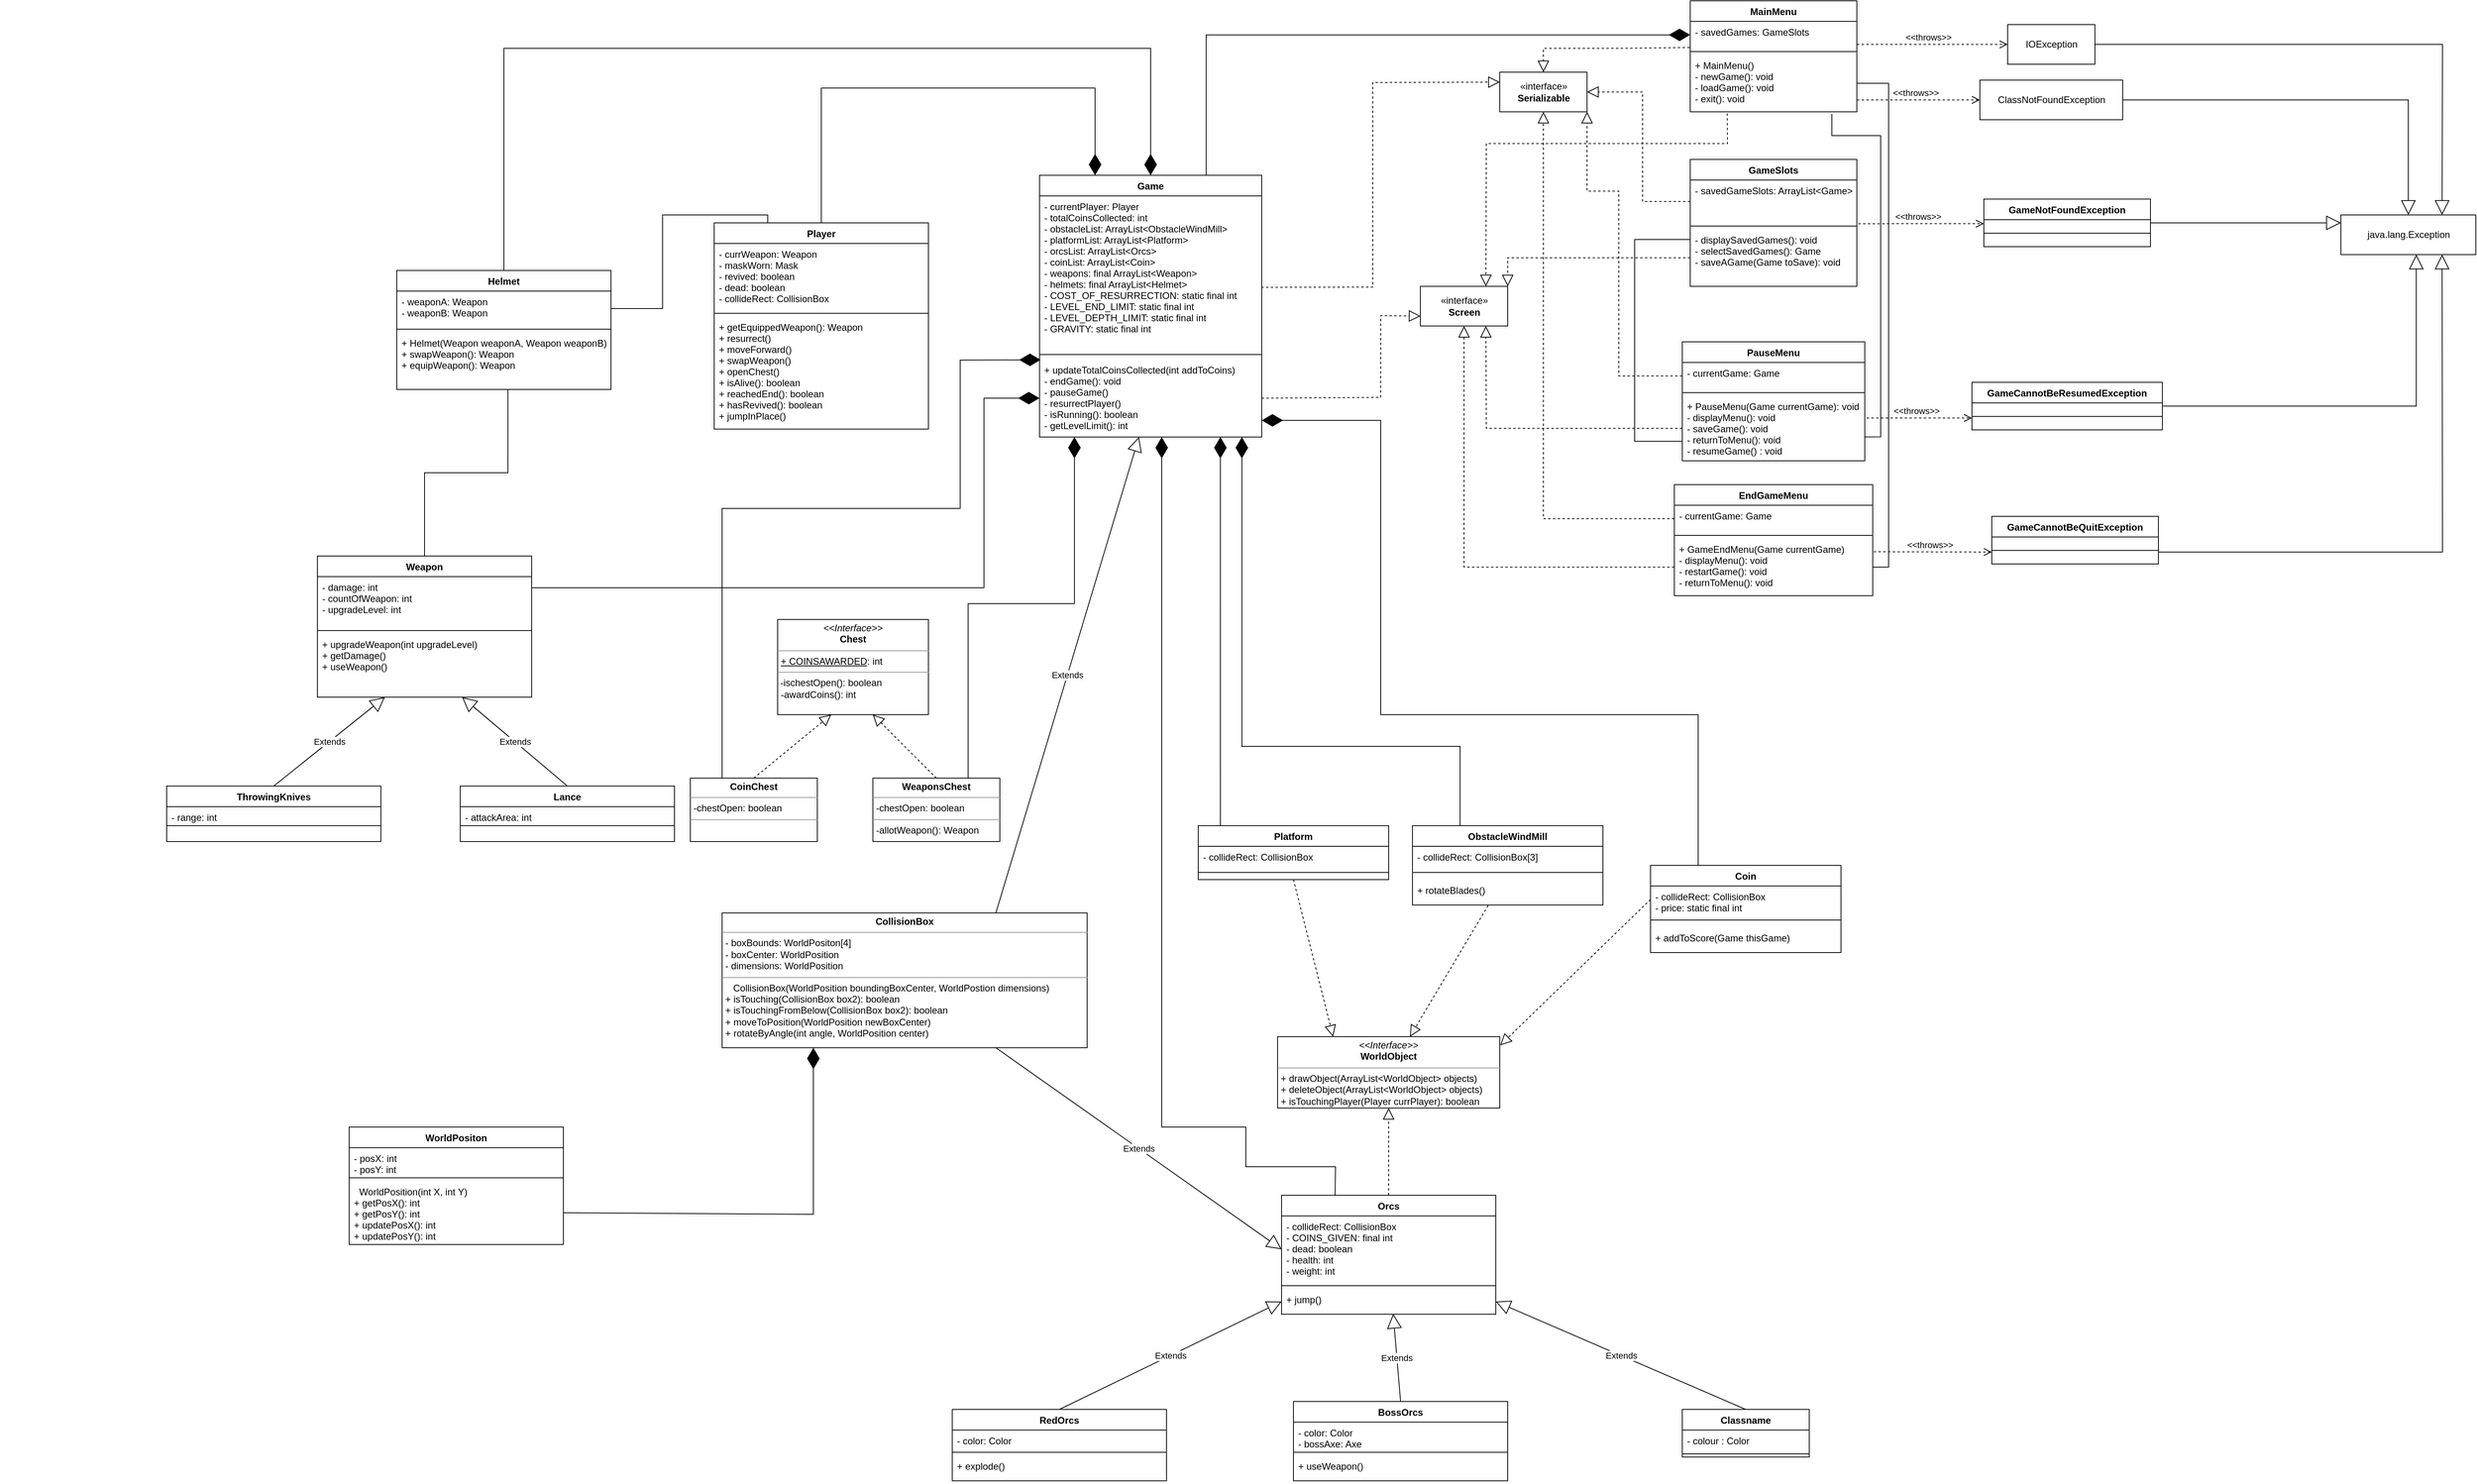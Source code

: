 <mxfile version="15.8.3" type="github">
  <diagram id="gX0NP72L9NF0O32XfgGe" name="Page-1">
    <mxGraphModel dx="8412" dy="2468" grid="1" gridSize="10" guides="1" tooltips="1" connect="1" arrows="1" fold="1" page="1" pageScale="1" pageWidth="3300" pageHeight="4681" math="0" shadow="0">
      <root>
        <mxCell id="0" />
        <mxCell id="1" parent="0" />
        <mxCell id="hK0s2O0z6G4P-B0Uy8Qg-1" value="«interface»&lt;br&gt;&lt;b&gt;Serializable&lt;/b&gt;" style="html=1;" parent="1" vertex="1">
          <mxGeometry x="1850" y="310" width="110" height="50" as="geometry" />
        </mxCell>
        <mxCell id="hK0s2O0z6G4P-B0Uy8Qg-2" value="MainMenu" style="swimlane;fontStyle=1;align=center;verticalAlign=top;childLayout=stackLayout;horizontal=1;startSize=26;horizontalStack=0;resizeParent=1;resizeParentMax=0;resizeLast=0;collapsible=1;marginBottom=0;" parent="1" vertex="1">
          <mxGeometry x="2090" y="220" width="210" height="140" as="geometry" />
        </mxCell>
        <mxCell id="hK0s2O0z6G4P-B0Uy8Qg-3" value="- savedGames: GameSlots" style="text;strokeColor=none;fillColor=none;align=left;verticalAlign=top;spacingLeft=4;spacingRight=4;overflow=hidden;rotatable=0;points=[[0,0.5],[1,0.5]];portConstraint=eastwest;" parent="hK0s2O0z6G4P-B0Uy8Qg-2" vertex="1">
          <mxGeometry y="26" width="210" height="34" as="geometry" />
        </mxCell>
        <mxCell id="hK0s2O0z6G4P-B0Uy8Qg-4" value="" style="line;strokeWidth=1;fillColor=none;align=left;verticalAlign=middle;spacingTop=-1;spacingLeft=3;spacingRight=3;rotatable=0;labelPosition=right;points=[];portConstraint=eastwest;" parent="hK0s2O0z6G4P-B0Uy8Qg-2" vertex="1">
          <mxGeometry y="60" width="210" height="8" as="geometry" />
        </mxCell>
        <mxCell id="hK0s2O0z6G4P-B0Uy8Qg-5" value="+ MainMenu()&#xa;- newGame(): void&#xa;- loadGame(): void&#xa;- exit(): void" style="text;strokeColor=none;fillColor=none;align=left;verticalAlign=top;spacingLeft=4;spacingRight=4;overflow=hidden;rotatable=0;points=[[0,0.5],[1,0.5]];portConstraint=eastwest;" parent="hK0s2O0z6G4P-B0Uy8Qg-2" vertex="1">
          <mxGeometry y="68" width="210" height="72" as="geometry" />
        </mxCell>
        <mxCell id="vOEEPBtdWCrj8-D4H_Gn-2" value="Game" style="swimlane;fontStyle=1;align=center;verticalAlign=top;childLayout=stackLayout;horizontal=1;startSize=26;horizontalStack=0;resizeParent=1;resizeParentMax=0;resizeLast=0;collapsible=1;marginBottom=0;" parent="1" vertex="1">
          <mxGeometry x="1270" y="440" width="280" height="330" as="geometry" />
        </mxCell>
        <mxCell id="vOEEPBtdWCrj8-D4H_Gn-3" value="- currentPlayer: Player&#xa;- totalCoinsCollected: int&#xa;- obstacleList: ArrayList&lt;ObstacleWindMill&gt;&#xa;- platformList: ArrayList&lt;Platform&gt;&#xa;- orcsList: ArrayList&lt;Orcs&gt;&#xa;- coinList: ArrayList&lt;Coin&gt;&#xa;- weapons: final ArrayList&lt;Weapon&gt;&#xa;- helmets: final ArrayList&lt;Helmet&gt;&#xa;- COST_OF_RESURRECTION: static final int&#xa;- LEVEL_END_LIMIT: static final int&#xa;- LEVEL_DEPTH_LIMIT: static final int&#xa;- GRAVITY: static final int&#xa;" style="text;strokeColor=none;fillColor=none;align=left;verticalAlign=top;spacingLeft=4;spacingRight=4;overflow=hidden;rotatable=0;points=[[0,0.5],[1,0.5]];portConstraint=eastwest;" parent="vOEEPBtdWCrj8-D4H_Gn-2" vertex="1">
          <mxGeometry y="26" width="280" height="194" as="geometry" />
        </mxCell>
        <mxCell id="vOEEPBtdWCrj8-D4H_Gn-4" value="" style="line;strokeWidth=1;fillColor=none;align=left;verticalAlign=middle;spacingTop=-1;spacingLeft=3;spacingRight=3;rotatable=0;labelPosition=right;points=[];portConstraint=eastwest;" parent="vOEEPBtdWCrj8-D4H_Gn-2" vertex="1">
          <mxGeometry y="220" width="280" height="12" as="geometry" />
        </mxCell>
        <mxCell id="vOEEPBtdWCrj8-D4H_Gn-5" value="+ updateTotalCoinsCollected(int addToCoins)&#xa;- endGame(): void&#xa;- pauseGame()&#xa;- resurrectPlayer()&#xa;- isRunning(): boolean&#xa;- getLevelLimit(): int" style="text;strokeColor=none;fillColor=none;align=left;verticalAlign=top;spacingLeft=4;spacingRight=4;overflow=hidden;rotatable=0;points=[[0,0.5],[1,0.5]];portConstraint=eastwest;" parent="vOEEPBtdWCrj8-D4H_Gn-2" vertex="1">
          <mxGeometry y="232" width="280" height="98" as="geometry" />
        </mxCell>
        <mxCell id="vOEEPBtdWCrj8-D4H_Gn-6" value="Player" style="swimlane;fontStyle=1;align=center;verticalAlign=top;childLayout=stackLayout;horizontal=1;startSize=26;horizontalStack=0;resizeParent=1;resizeParentMax=0;resizeLast=0;collapsible=1;marginBottom=0;" parent="1" vertex="1">
          <mxGeometry x="860" y="500" width="270" height="260" as="geometry" />
        </mxCell>
        <mxCell id="vOEEPBtdWCrj8-D4H_Gn-7" value="- currWeapon: Weapon&#xa;- maskWorn: Mask&#xa;- revived: boolean&#xa;- dead: boolean&#xa;- collideRect: CollisionBox" style="text;strokeColor=none;fillColor=none;align=left;verticalAlign=top;spacingLeft=4;spacingRight=4;overflow=hidden;rotatable=0;points=[[0,0.5],[1,0.5]];portConstraint=eastwest;" parent="vOEEPBtdWCrj8-D4H_Gn-6" vertex="1">
          <mxGeometry y="26" width="270" height="84" as="geometry" />
        </mxCell>
        <mxCell id="vOEEPBtdWCrj8-D4H_Gn-8" value="" style="line;strokeWidth=1;fillColor=none;align=left;verticalAlign=middle;spacingTop=-1;spacingLeft=3;spacingRight=3;rotatable=0;labelPosition=right;points=[];portConstraint=eastwest;" parent="vOEEPBtdWCrj8-D4H_Gn-6" vertex="1">
          <mxGeometry y="110" width="270" height="8" as="geometry" />
        </mxCell>
        <mxCell id="vOEEPBtdWCrj8-D4H_Gn-9" value="+ getEquippedWeapon(): Weapon&#xa;+ resurrect()&#xa;+ moveForward()&#xa;+ swapWeapon()&#xa;+ openChest()&#xa;+ isAlive(): boolean&#xa;+ reachedEnd(): boolean&#xa;+ hasRevived(): boolean&#xa;+ jumpInPlace()" style="text;strokeColor=none;fillColor=none;align=left;verticalAlign=top;spacingLeft=4;spacingRight=4;overflow=hidden;rotatable=0;points=[[0,0.5],[1,0.5]];portConstraint=eastwest;" parent="vOEEPBtdWCrj8-D4H_Gn-6" vertex="1">
          <mxGeometry y="118" width="270" height="142" as="geometry" />
        </mxCell>
        <mxCell id="vOEEPBtdWCrj8-D4H_Gn-15" value="GameSlots" style="swimlane;fontStyle=1;align=center;verticalAlign=top;childLayout=stackLayout;horizontal=1;startSize=26;horizontalStack=0;resizeParent=1;resizeParentMax=0;resizeLast=0;collapsible=1;marginBottom=0;" parent="1" vertex="1">
          <mxGeometry x="2090" y="420" width="210" height="160" as="geometry" />
        </mxCell>
        <mxCell id="vOEEPBtdWCrj8-D4H_Gn-16" value="- savedGameSlots: ArrayList&lt;Game&gt;" style="text;strokeColor=none;fillColor=none;align=left;verticalAlign=top;spacingLeft=4;spacingRight=4;overflow=hidden;rotatable=0;points=[[0,0.5],[1,0.5]];portConstraint=eastwest;" parent="vOEEPBtdWCrj8-D4H_Gn-15" vertex="1">
          <mxGeometry y="26" width="210" height="54" as="geometry" />
        </mxCell>
        <mxCell id="vOEEPBtdWCrj8-D4H_Gn-17" value="" style="line;strokeWidth=1;fillColor=none;align=left;verticalAlign=middle;spacingTop=-1;spacingLeft=3;spacingRight=3;rotatable=0;labelPosition=right;points=[];portConstraint=eastwest;" parent="vOEEPBtdWCrj8-D4H_Gn-15" vertex="1">
          <mxGeometry y="80" width="210" height="8" as="geometry" />
        </mxCell>
        <mxCell id="vOEEPBtdWCrj8-D4H_Gn-18" value="- displaySavedGames(): void&#xa;- selectSavedGames(): Game&#xa;- saveAGame(Game toSave): void&#xa;" style="text;strokeColor=none;fillColor=none;align=left;verticalAlign=top;spacingLeft=4;spacingRight=4;overflow=hidden;rotatable=0;points=[[0,0.5],[1,0.5]];portConstraint=eastwest;" parent="vOEEPBtdWCrj8-D4H_Gn-15" vertex="1">
          <mxGeometry y="88" width="210" height="72" as="geometry" />
        </mxCell>
        <mxCell id="vOEEPBtdWCrj8-D4H_Gn-20" value="PauseMenu" style="swimlane;fontStyle=1;align=center;verticalAlign=top;childLayout=stackLayout;horizontal=1;startSize=26;horizontalStack=0;resizeParent=1;resizeParentMax=0;resizeLast=0;collapsible=1;marginBottom=0;" parent="1" vertex="1">
          <mxGeometry x="2080" y="650" width="230" height="150" as="geometry" />
        </mxCell>
        <mxCell id="vOEEPBtdWCrj8-D4H_Gn-21" value="- currentGame: Game" style="text;strokeColor=none;fillColor=none;align=left;verticalAlign=top;spacingLeft=4;spacingRight=4;overflow=hidden;rotatable=0;points=[[0,0.5],[1,0.5]];portConstraint=eastwest;" parent="vOEEPBtdWCrj8-D4H_Gn-20" vertex="1">
          <mxGeometry y="26" width="230" height="34" as="geometry" />
        </mxCell>
        <mxCell id="vOEEPBtdWCrj8-D4H_Gn-22" value="" style="line;strokeWidth=1;fillColor=none;align=left;verticalAlign=middle;spacingTop=-1;spacingLeft=3;spacingRight=3;rotatable=0;labelPosition=right;points=[];portConstraint=eastwest;" parent="vOEEPBtdWCrj8-D4H_Gn-20" vertex="1">
          <mxGeometry y="60" width="230" height="8" as="geometry" />
        </mxCell>
        <mxCell id="vOEEPBtdWCrj8-D4H_Gn-23" value="+ PauseMenu(Game currentGame): void&#xa;- displayMenu(): void&#xa;- saveGame(): void&#xa;- returnToMenu(): void&#xa;- resumeGame() : void" style="text;strokeColor=none;fillColor=none;align=left;verticalAlign=top;spacingLeft=4;spacingRight=4;overflow=hidden;rotatable=0;points=[[0,0.5],[1,0.5]];portConstraint=eastwest;" parent="vOEEPBtdWCrj8-D4H_Gn-20" vertex="1">
          <mxGeometry y="68" width="230" height="82" as="geometry" />
        </mxCell>
        <mxCell id="vOEEPBtdWCrj8-D4H_Gn-24" value="Helmet" style="swimlane;fontStyle=1;align=center;verticalAlign=top;childLayout=stackLayout;horizontal=1;startSize=26;horizontalStack=0;resizeParent=1;resizeParentMax=0;resizeLast=0;collapsible=1;marginBottom=0;" parent="1" vertex="1">
          <mxGeometry x="460" y="560" width="270" height="150" as="geometry" />
        </mxCell>
        <mxCell id="vOEEPBtdWCrj8-D4H_Gn-25" value="- weaponA: Weapon&#xa;- weaponB: Weapon" style="text;strokeColor=none;fillColor=none;align=left;verticalAlign=top;spacingLeft=4;spacingRight=4;overflow=hidden;rotatable=0;points=[[0,0.5],[1,0.5]];portConstraint=eastwest;" parent="vOEEPBtdWCrj8-D4H_Gn-24" vertex="1">
          <mxGeometry y="26" width="270" height="44" as="geometry" />
        </mxCell>
        <mxCell id="vOEEPBtdWCrj8-D4H_Gn-26" value="" style="line;strokeWidth=1;fillColor=none;align=left;verticalAlign=middle;spacingTop=-1;spacingLeft=3;spacingRight=3;rotatable=0;labelPosition=right;points=[];portConstraint=eastwest;" parent="vOEEPBtdWCrj8-D4H_Gn-24" vertex="1">
          <mxGeometry y="70" width="270" height="8" as="geometry" />
        </mxCell>
        <mxCell id="vOEEPBtdWCrj8-D4H_Gn-27" value="+ Helmet(Weapon weaponA, Weapon weaponB)&#xa;+ swapWeapon(): Weapon&#xa;+ equipWeapon(): Weapon" style="text;strokeColor=none;fillColor=none;align=left;verticalAlign=top;spacingLeft=4;spacingRight=4;overflow=hidden;rotatable=0;points=[[0,0.5],[1,0.5]];portConstraint=eastwest;" parent="vOEEPBtdWCrj8-D4H_Gn-24" vertex="1">
          <mxGeometry y="78" width="270" height="72" as="geometry" />
        </mxCell>
        <mxCell id="x3uX6tjqPAJb4ptlxCma-48" value="" style="group" parent="1" vertex="1" connectable="0">
          <mxGeometry x="1760" y="1050" width="1160" height="1036" as="geometry" />
        </mxCell>
        <mxCell id="x3uX6tjqPAJb4ptlxCma-54" value="EndGameMenu" style="swimlane;fontStyle=1;align=center;verticalAlign=top;childLayout=stackLayout;horizontal=1;startSize=26;horizontalStack=0;resizeParent=1;resizeParentMax=0;resizeLast=0;collapsible=1;marginBottom=0;" parent="x3uX6tjqPAJb4ptlxCma-48" vertex="1">
          <mxGeometry x="310" y="-220" width="250" height="140" as="geometry" />
        </mxCell>
        <mxCell id="x3uX6tjqPAJb4ptlxCma-55" value="- currentGame: Game" style="text;strokeColor=none;fillColor=none;align=left;verticalAlign=top;spacingLeft=4;spacingRight=4;overflow=hidden;rotatable=0;points=[[0,0.5],[1,0.5]];portConstraint=eastwest;" parent="x3uX6tjqPAJb4ptlxCma-54" vertex="1">
          <mxGeometry y="26" width="250" height="34" as="geometry" />
        </mxCell>
        <mxCell id="x3uX6tjqPAJb4ptlxCma-56" value="" style="line;strokeWidth=1;fillColor=none;align=left;verticalAlign=middle;spacingTop=-1;spacingLeft=3;spacingRight=3;rotatable=0;labelPosition=right;points=[];portConstraint=eastwest;" parent="x3uX6tjqPAJb4ptlxCma-54" vertex="1">
          <mxGeometry y="60" width="250" height="8" as="geometry" />
        </mxCell>
        <mxCell id="x3uX6tjqPAJb4ptlxCma-57" value="+ GameEndMenu(Game currentGame)&#xa;- displayMenu(): void&#xa;- restartGame(): void&#xa;- returnToMenu(): void" style="text;strokeColor=none;fillColor=none;align=left;verticalAlign=top;spacingLeft=4;spacingRight=4;overflow=hidden;rotatable=0;points=[[0,0.5],[1,0.5]];portConstraint=eastwest;" parent="x3uX6tjqPAJb4ptlxCma-54" vertex="1">
          <mxGeometry y="68" width="250" height="72" as="geometry" />
        </mxCell>
        <mxCell id="6ModIIwXUPOdRBtdrD3C-8" value="GameCannotBeQuitException" style="swimlane;fontStyle=1;align=center;verticalAlign=top;childLayout=stackLayout;horizontal=1;startSize=26;horizontalStack=0;resizeParent=1;resizeParentMax=0;resizeLast=0;collapsible=1;marginBottom=0;" parent="x3uX6tjqPAJb4ptlxCma-48" vertex="1">
          <mxGeometry x="710" y="-180" width="210" height="60" as="geometry" />
        </mxCell>
        <mxCell id="6ModIIwXUPOdRBtdrD3C-9" value="" style="line;strokeWidth=1;fillColor=none;align=left;verticalAlign=middle;spacingTop=-1;spacingLeft=3;spacingRight=3;rotatable=0;labelPosition=right;points=[];portConstraint=eastwest;" parent="6ModIIwXUPOdRBtdrD3C-8" vertex="1">
          <mxGeometry y="26" width="210" height="34" as="geometry" />
        </mxCell>
        <mxCell id="6ModIIwXUPOdRBtdrD3C-51" value="&amp;lt;&amp;lt;throws&amp;gt;&amp;gt;" style="html=1;verticalAlign=bottom;endArrow=open;dashed=1;endSize=8;rounded=0;exitX=1.005;exitY=0.231;exitDx=0;exitDy=0;exitPerimeter=0;entryX=0;entryY=0.75;entryDx=0;entryDy=0;" parent="x3uX6tjqPAJb4ptlxCma-48" source="x3uX6tjqPAJb4ptlxCma-57" target="6ModIIwXUPOdRBtdrD3C-8" edge="1">
          <mxGeometry x="-0.053" relative="1" as="geometry">
            <mxPoint x="562.3" y="-294.038" as="sourcePoint" />
            <mxPoint x="695" y="-294" as="targetPoint" />
            <Array as="points" />
            <mxPoint as="offset" />
          </mxGeometry>
        </mxCell>
        <mxCell id="6ModIIwXUPOdRBtdrD3C-42" value="" style="group" parent="x3uX6tjqPAJb4ptlxCma-48" vertex="1" connectable="0">
          <mxGeometry x="-620" y="216" width="1140" height="350" as="geometry" />
        </mxCell>
        <mxCell id="x3uX6tjqPAJb4ptlxCma-37" value="&lt;p style=&quot;margin: 0px ; margin-top: 4px ; text-align: center&quot;&gt;&lt;i&gt;&amp;lt;&amp;lt;Interface&amp;gt;&amp;gt;&lt;/i&gt;&lt;br&gt;&lt;b&gt;WorldObject&lt;/b&gt;&lt;/p&gt;&lt;hr size=&quot;1&quot;&gt;&lt;p style=&quot;margin: 0px ; margin-left: 4px&quot;&gt;&lt;span&gt;+ drawObject(ArrayList&amp;lt;WorldObject&amp;gt; objects)&lt;/span&gt;&lt;/p&gt;&lt;p style=&quot;margin: 0px ; margin-left: 4px&quot;&gt;&lt;span&gt;+ deleteObject(ArrayList&amp;lt;WorldObject&amp;gt; objects)&lt;/span&gt;&lt;/p&gt;&lt;p style=&quot;margin: 0px ; margin-left: 4px&quot;&gt;&lt;span&gt;+ isTouchingPlayer(Player currPlayer): boolean&lt;/span&gt;&lt;/p&gt;" style="verticalAlign=top;align=left;overflow=fill;fontSize=12;fontFamily=Helvetica;html=1;" parent="6ModIIwXUPOdRBtdrD3C-42" vertex="1">
          <mxGeometry x="430" y="260" width="280" height="90" as="geometry" />
        </mxCell>
        <mxCell id="6ModIIwXUPOdRBtdrD3C-21" value="" style="endArrow=block;dashed=1;endFill=0;endSize=12;html=1;rounded=0;exitX=0.5;exitY=1;exitDx=0;exitDy=0;entryX=0.25;entryY=0;entryDx=0;entryDy=0;" parent="6ModIIwXUPOdRBtdrD3C-42" source="x3uX6tjqPAJb4ptlxCma-26" edge="1" target="x3uX6tjqPAJb4ptlxCma-37">
          <mxGeometry width="160" relative="1" as="geometry">
            <mxPoint x="-60" y="-225" as="sourcePoint" />
            <mxPoint x="430" y="260" as="targetPoint" />
            <Array as="points" />
          </mxGeometry>
        </mxCell>
        <mxCell id="6ModIIwXUPOdRBtdrD3C-25" value="" style="endArrow=block;dashed=1;endFill=0;endSize=12;html=1;rounded=0;exitX=0.397;exitY=1.021;exitDx=0;exitDy=0;exitPerimeter=0;" parent="6ModIIwXUPOdRBtdrD3C-42" source="JK8JX9TBD_QUvxRM9hjS-28" target="x3uX6tjqPAJb4ptlxCma-37" edge="1">
          <mxGeometry width="160" relative="1" as="geometry">
            <mxPoint x="690" y="104" as="sourcePoint" />
            <mxPoint x="490" y="-60" as="targetPoint" />
            <Array as="points" />
          </mxGeometry>
        </mxCell>
        <mxCell id="JK8JX9TBD_QUvxRM9hjS-25" value="ObstacleWindMill" style="swimlane;fontStyle=1;align=center;verticalAlign=top;childLayout=stackLayout;horizontal=1;startSize=26;horizontalStack=0;resizeParent=1;resizeParentMax=0;resizeLast=0;collapsible=1;marginBottom=0;" parent="6ModIIwXUPOdRBtdrD3C-42" vertex="1">
          <mxGeometry x="600" y="-6" width="240" height="100" as="geometry">
            <mxRectangle x="330" y="780" width="70" height="26" as="alternateBounds" />
          </mxGeometry>
        </mxCell>
        <mxCell id="JK8JX9TBD_QUvxRM9hjS-26" value="- collideRect: CollisionBox[3] &#xa;" style="text;strokeColor=none;fillColor=none;align=left;verticalAlign=top;spacingLeft=4;spacingRight=4;overflow=hidden;rotatable=0;points=[[0,0.5],[1,0.5]];portConstraint=eastwest;" parent="JK8JX9TBD_QUvxRM9hjS-25" vertex="1">
          <mxGeometry y="26" width="240" height="24" as="geometry" />
        </mxCell>
        <mxCell id="JK8JX9TBD_QUvxRM9hjS-27" value="" style="line;strokeWidth=1;fillColor=none;align=left;verticalAlign=middle;spacingTop=-1;spacingLeft=3;spacingRight=3;rotatable=0;labelPosition=right;points=[];portConstraint=eastwest;" parent="JK8JX9TBD_QUvxRM9hjS-25" vertex="1">
          <mxGeometry y="50" width="240" height="18" as="geometry" />
        </mxCell>
        <mxCell id="JK8JX9TBD_QUvxRM9hjS-28" value="+ rotateBlades()" style="text;strokeColor=none;fillColor=none;align=left;verticalAlign=top;spacingLeft=4;spacingRight=4;overflow=hidden;rotatable=0;points=[[0,0.5],[1,0.5]];portConstraint=eastwest;fontStyle=0" parent="JK8JX9TBD_QUvxRM9hjS-25" vertex="1">
          <mxGeometry y="68" width="240" height="32" as="geometry" />
        </mxCell>
        <mxCell id="x3uX6tjqPAJb4ptlxCma-26" value="Platform" style="swimlane;fontStyle=1;align=center;verticalAlign=top;childLayout=stackLayout;horizontal=1;startSize=26;horizontalStack=0;resizeParent=1;resizeParentMax=0;resizeLast=0;collapsible=1;marginBottom=0;" parent="6ModIIwXUPOdRBtdrD3C-42" vertex="1">
          <mxGeometry x="330" y="-6" width="240" height="68" as="geometry">
            <mxRectangle x="330" y="780" width="70" height="26" as="alternateBounds" />
          </mxGeometry>
        </mxCell>
        <mxCell id="x3uX6tjqPAJb4ptlxCma-27" value="- collideRect: CollisionBox" style="text;strokeColor=none;fillColor=none;align=left;verticalAlign=top;spacingLeft=4;spacingRight=4;overflow=hidden;rotatable=0;points=[[0,0.5],[1,0.5]];portConstraint=eastwest;" parent="x3uX6tjqPAJb4ptlxCma-26" vertex="1">
          <mxGeometry y="26" width="240" height="24" as="geometry" />
        </mxCell>
        <mxCell id="x3uX6tjqPAJb4ptlxCma-28" value="" style="line;strokeWidth=1;fillColor=none;align=left;verticalAlign=middle;spacingTop=-1;spacingLeft=3;spacingRight=3;rotatable=0;labelPosition=right;points=[];portConstraint=eastwest;" parent="x3uX6tjqPAJb4ptlxCma-26" vertex="1">
          <mxGeometry y="50" width="240" height="18" as="geometry" />
        </mxCell>
        <mxCell id="x3uX6tjqPAJb4ptlxCma-23" value="&lt;p style=&quot;margin: 0px ; margin-top: 4px ; text-align: center&quot;&gt;&lt;b&gt;CollisionBox&lt;/b&gt;&lt;/p&gt;&lt;hr size=&quot;1&quot;&gt;&lt;p style=&quot;margin: 0px ; margin-left: 4px&quot;&gt;- boxBounds: WorldPositon[4]&lt;/p&gt;&lt;p style=&quot;margin: 0px ; margin-left: 4px&quot;&gt;- boxCenter: WorldPosition&lt;/p&gt;&lt;p style=&quot;margin: 0px ; margin-left: 4px&quot;&gt;- dimensions: WorldPosition&lt;/p&gt;&lt;hr size=&quot;1&quot;&gt;&lt;p style=&quot;margin: 0px ; margin-left: 4px&quot;&gt;&amp;nbsp; &amp;nbsp;CollisionBox(WorldPosition boundingBoxCenter, WorldPostion dimensions)&lt;/p&gt;&lt;p style=&quot;margin: 0px ; margin-left: 4px&quot;&gt;+ isTouching(CollisionBox box2): boolean&lt;br&gt;&lt;/p&gt;&lt;p style=&quot;margin: 0px ; margin-left: 4px&quot;&gt;+ isTouchingFromBelow(CollisionBox box2): boolean&lt;/p&gt;&lt;p style=&quot;margin: 0px ; margin-left: 4px&quot;&gt;+ moveToPosition(WorldPosition newBoxCenter)&lt;/p&gt;&lt;p style=&quot;margin: 0px ; margin-left: 4px&quot;&gt;+ rotateByAngle(int angle, WorldPosition center)&lt;/p&gt;" style="verticalAlign=top;align=left;overflow=fill;fontSize=12;fontFamily=Helvetica;html=1;" parent="6ModIIwXUPOdRBtdrD3C-42" vertex="1">
          <mxGeometry x="-270" y="104" width="460" height="170" as="geometry" />
        </mxCell>
        <mxCell id="x3uX6tjqPAJb4ptlxCma-42" value="Coin" style="swimlane;fontStyle=1;align=center;verticalAlign=top;childLayout=stackLayout;horizontal=1;startSize=26;horizontalStack=0;resizeParent=1;resizeParentMax=0;resizeLast=0;collapsible=1;marginBottom=0;" parent="6ModIIwXUPOdRBtdrD3C-42" vertex="1">
          <mxGeometry x="900" y="44" width="240" height="110" as="geometry">
            <mxRectangle x="330" y="780" width="70" height="26" as="alternateBounds" />
          </mxGeometry>
        </mxCell>
        <mxCell id="x3uX6tjqPAJb4ptlxCma-43" value="- collideRect: CollisionBox&#xa;- price: static final int" style="text;strokeColor=none;fillColor=none;align=left;verticalAlign=top;spacingLeft=4;spacingRight=4;overflow=hidden;rotatable=0;points=[[0,0.5],[1,0.5]];portConstraint=eastwest;" parent="x3uX6tjqPAJb4ptlxCma-42" vertex="1">
          <mxGeometry y="26" width="240" height="34" as="geometry" />
        </mxCell>
        <mxCell id="x3uX6tjqPAJb4ptlxCma-44" value="" style="line;strokeWidth=1;fillColor=none;align=left;verticalAlign=middle;spacingTop=-1;spacingLeft=3;spacingRight=3;rotatable=0;labelPosition=right;points=[];portConstraint=eastwest;" parent="x3uX6tjqPAJb4ptlxCma-42" vertex="1">
          <mxGeometry y="60" width="240" height="18" as="geometry" />
        </mxCell>
        <mxCell id="x3uX6tjqPAJb4ptlxCma-45" value="+ addToScore(Game thisGame)" style="text;strokeColor=none;fillColor=none;align=left;verticalAlign=top;spacingLeft=4;spacingRight=4;overflow=hidden;rotatable=0;points=[[0,0.5],[1,0.5]];portConstraint=eastwest;fontStyle=0" parent="x3uX6tjqPAJb4ptlxCma-42" vertex="1">
          <mxGeometry y="78" width="240" height="32" as="geometry" />
        </mxCell>
        <mxCell id="6ModIIwXUPOdRBtdrD3C-26" value="" style="endArrow=block;dashed=1;endFill=0;endSize=12;html=1;rounded=0;exitX=0;exitY=0.5;exitDx=0;exitDy=0;entryX=1.002;entryY=0.121;entryDx=0;entryDy=0;entryPerimeter=0;" parent="6ModIIwXUPOdRBtdrD3C-42" source="x3uX6tjqPAJb4ptlxCma-43" target="x3uX6tjqPAJb4ptlxCma-37" edge="1">
          <mxGeometry width="160" relative="1" as="geometry">
            <mxPoint x="445" y="20" as="sourcePoint" />
            <mxPoint x="500" y="-50" as="targetPoint" />
            <Array as="points" />
          </mxGeometry>
        </mxCell>
        <mxCell id="x3uX6tjqPAJb4ptlxCma-10" value="BossOrcs" style="swimlane;fontStyle=1;align=center;verticalAlign=top;childLayout=stackLayout;horizontal=1;startSize=26;horizontalStack=0;resizeParent=1;resizeParentMax=0;resizeLast=0;collapsible=1;marginBottom=0;" parent="x3uX6tjqPAJb4ptlxCma-48" vertex="1">
          <mxGeometry x="-170" y="936" width="270" height="100" as="geometry">
            <mxRectangle x="330" y="780" width="70" height="26" as="alternateBounds" />
          </mxGeometry>
        </mxCell>
        <mxCell id="x3uX6tjqPAJb4ptlxCma-11" value="- color: Color&#xa;- bossAxe: Axe" style="text;strokeColor=none;fillColor=none;align=left;verticalAlign=top;spacingLeft=4;spacingRight=4;overflow=hidden;rotatable=0;points=[[0,0.5],[1,0.5]];portConstraint=eastwest;" parent="x3uX6tjqPAJb4ptlxCma-10" vertex="1">
          <mxGeometry y="26" width="270" height="34" as="geometry" />
        </mxCell>
        <mxCell id="x3uX6tjqPAJb4ptlxCma-12" value="" style="line;strokeWidth=1;fillColor=none;align=left;verticalAlign=middle;spacingTop=-1;spacingLeft=3;spacingRight=3;rotatable=0;labelPosition=right;points=[];portConstraint=eastwest;" parent="x3uX6tjqPAJb4ptlxCma-10" vertex="1">
          <mxGeometry y="60" width="270" height="8" as="geometry" />
        </mxCell>
        <mxCell id="x3uX6tjqPAJb4ptlxCma-13" value="+ useWeapon()" style="text;strokeColor=none;fillColor=none;align=left;verticalAlign=top;spacingLeft=4;spacingRight=4;overflow=hidden;rotatable=0;points=[[0,0.5],[1,0.5]];portConstraint=eastwest;" parent="x3uX6tjqPAJb4ptlxCma-10" vertex="1">
          <mxGeometry y="68" width="270" height="32" as="geometry" />
        </mxCell>
        <mxCell id="x3uX6tjqPAJb4ptlxCma-2" value="RedOrcs" style="swimlane;fontStyle=1;align=center;verticalAlign=top;childLayout=stackLayout;horizontal=1;startSize=26;horizontalStack=0;resizeParent=1;resizeParentMax=0;resizeLast=0;collapsible=1;marginBottom=0;" parent="x3uX6tjqPAJb4ptlxCma-48" vertex="1">
          <mxGeometry x="-600" y="946" width="270" height="90" as="geometry">
            <mxRectangle x="330" y="780" width="70" height="26" as="alternateBounds" />
          </mxGeometry>
        </mxCell>
        <mxCell id="x3uX6tjqPAJb4ptlxCma-3" value="- color: Color" style="text;strokeColor=none;fillColor=none;align=left;verticalAlign=top;spacingLeft=4;spacingRight=4;overflow=hidden;rotatable=0;points=[[0,0.5],[1,0.5]];portConstraint=eastwest;" parent="x3uX6tjqPAJb4ptlxCma-2" vertex="1">
          <mxGeometry y="26" width="270" height="24" as="geometry" />
        </mxCell>
        <mxCell id="x3uX6tjqPAJb4ptlxCma-4" value="" style="line;strokeWidth=1;fillColor=none;align=left;verticalAlign=middle;spacingTop=-1;spacingLeft=3;spacingRight=3;rotatable=0;labelPosition=right;points=[];portConstraint=eastwest;" parent="x3uX6tjqPAJb4ptlxCma-2" vertex="1">
          <mxGeometry y="50" width="270" height="8" as="geometry" />
        </mxCell>
        <mxCell id="x3uX6tjqPAJb4ptlxCma-5" value="+ explode()&#xa;" style="text;strokeColor=none;fillColor=none;align=left;verticalAlign=top;spacingLeft=4;spacingRight=4;overflow=hidden;rotatable=0;points=[[0,0.5],[1,0.5]];portConstraint=eastwest;" parent="x3uX6tjqPAJb4ptlxCma-2" vertex="1">
          <mxGeometry y="58" width="270" height="32" as="geometry" />
        </mxCell>
        <mxCell id="JK8JX9TBD_QUvxRM9hjS-21" value="Orcs" style="swimlane;fontStyle=1;align=center;verticalAlign=top;childLayout=stackLayout;horizontal=1;startSize=26;horizontalStack=0;resizeParent=1;resizeParentMax=0;resizeLast=0;collapsible=1;marginBottom=0;" parent="x3uX6tjqPAJb4ptlxCma-48" vertex="1">
          <mxGeometry x="-185" y="676" width="270" height="150" as="geometry">
            <mxRectangle x="330" y="780" width="70" height="26" as="alternateBounds" />
          </mxGeometry>
        </mxCell>
        <mxCell id="JK8JX9TBD_QUvxRM9hjS-22" value="- collideRect: CollisionBox&#xa;- COINS_GIVEN: final int&#xa;- dead: boolean&#xa;- health: int&#xa;- weight: int" style="text;strokeColor=none;fillColor=none;align=left;verticalAlign=top;spacingLeft=4;spacingRight=4;overflow=hidden;rotatable=0;points=[[0,0.5],[1,0.5]];portConstraint=eastwest;" parent="JK8JX9TBD_QUvxRM9hjS-21" vertex="1">
          <mxGeometry y="26" width="270" height="84" as="geometry" />
        </mxCell>
        <mxCell id="JK8JX9TBD_QUvxRM9hjS-23" value="" style="line;strokeWidth=1;fillColor=none;align=left;verticalAlign=middle;spacingTop=-1;spacingLeft=3;spacingRight=3;rotatable=0;labelPosition=right;points=[];portConstraint=eastwest;" parent="JK8JX9TBD_QUvxRM9hjS-21" vertex="1">
          <mxGeometry y="110" width="270" height="8" as="geometry" />
        </mxCell>
        <mxCell id="JK8JX9TBD_QUvxRM9hjS-24" value="+ jump()" style="text;strokeColor=none;fillColor=none;align=left;verticalAlign=top;spacingLeft=4;spacingRight=4;overflow=hidden;rotatable=0;points=[[0,0.5],[1,0.5]];portConstraint=eastwest;" parent="JK8JX9TBD_QUvxRM9hjS-21" vertex="1">
          <mxGeometry y="118" width="270" height="32" as="geometry" />
        </mxCell>
        <mxCell id="6ModIIwXUPOdRBtdrD3C-24" value="" style="endArrow=block;dashed=1;endFill=0;endSize=12;html=1;rounded=0;exitX=0.5;exitY=0;exitDx=0;exitDy=0;" parent="x3uX6tjqPAJb4ptlxCma-48" source="JK8JX9TBD_QUvxRM9hjS-21" target="x3uX6tjqPAJb4ptlxCma-37" edge="1">
          <mxGeometry width="160" relative="1" as="geometry">
            <mxPoint x="-490" y="226" as="sourcePoint" />
            <mxPoint x="-200" y="156" as="targetPoint" />
            <Array as="points" />
          </mxGeometry>
        </mxCell>
        <mxCell id="7EtVUC5llqpbU8kP2zWz-4" value="Extends" style="endArrow=block;endSize=16;endFill=0;html=1;rounded=0;exitX=0.5;exitY=0;exitDx=0;exitDy=0;entryX=0;entryY=0.5;entryDx=0;entryDy=0;" edge="1" parent="x3uX6tjqPAJb4ptlxCma-48" source="x3uX6tjqPAJb4ptlxCma-2" target="JK8JX9TBD_QUvxRM9hjS-24">
          <mxGeometry width="160" relative="1" as="geometry">
            <mxPoint x="-380" y="896" as="sourcePoint" />
            <mxPoint x="-220" y="896" as="targetPoint" />
          </mxGeometry>
        </mxCell>
        <mxCell id="7EtVUC5llqpbU8kP2zWz-5" value="Extends" style="endArrow=block;endSize=16;endFill=0;html=1;rounded=0;exitX=0.5;exitY=0;exitDx=0;exitDy=0;entryX=0.521;entryY=0.981;entryDx=0;entryDy=0;entryPerimeter=0;" edge="1" parent="x3uX6tjqPAJb4ptlxCma-48" source="x3uX6tjqPAJb4ptlxCma-10" target="JK8JX9TBD_QUvxRM9hjS-24">
          <mxGeometry width="160" relative="1" as="geometry">
            <mxPoint x="-455" y="956" as="sourcePoint" />
            <mxPoint x="-50" y="836" as="targetPoint" />
          </mxGeometry>
        </mxCell>
        <mxCell id="7EtVUC5llqpbU8kP2zWz-6" value="Extends" style="endArrow=block;endSize=16;endFill=0;html=1;rounded=0;exitX=0.5;exitY=0;exitDx=0;exitDy=0;entryX=1;entryY=0.5;entryDx=0;entryDy=0;" edge="1" parent="x3uX6tjqPAJb4ptlxCma-48" source="7EtVUC5llqpbU8kP2zWz-21" target="JK8JX9TBD_QUvxRM9hjS-24">
          <mxGeometry width="160" relative="1" as="geometry">
            <mxPoint x="395" y="944" as="sourcePoint" />
            <mxPoint x="-165" y="830" as="targetPoint" />
          </mxGeometry>
        </mxCell>
        <mxCell id="7EtVUC5llqpbU8kP2zWz-11" value="Extends" style="endArrow=block;endSize=16;endFill=0;html=1;rounded=0;exitX=0.75;exitY=1;exitDx=0;exitDy=0;entryX=0;entryY=0.5;entryDx=0;entryDy=0;" edge="1" parent="x3uX6tjqPAJb4ptlxCma-48" source="x3uX6tjqPAJb4ptlxCma-23" target="JK8JX9TBD_QUvxRM9hjS-22">
          <mxGeometry width="160" relative="1" as="geometry">
            <mxPoint x="-110" y="510" as="sourcePoint" />
            <mxPoint x="50" y="510" as="targetPoint" />
          </mxGeometry>
        </mxCell>
        <mxCell id="7EtVUC5llqpbU8kP2zWz-21" value="Classname" style="swimlane;fontStyle=1;align=center;verticalAlign=top;childLayout=stackLayout;horizontal=1;startSize=26;horizontalStack=0;resizeParent=1;resizeParentMax=0;resizeLast=0;collapsible=1;marginBottom=0;" vertex="1" parent="x3uX6tjqPAJb4ptlxCma-48">
          <mxGeometry x="320" y="946" width="160" height="60" as="geometry" />
        </mxCell>
        <mxCell id="7EtVUC5llqpbU8kP2zWz-22" value="- colour : Color" style="text;strokeColor=none;fillColor=none;align=left;verticalAlign=top;spacingLeft=4;spacingRight=4;overflow=hidden;rotatable=0;points=[[0,0.5],[1,0.5]];portConstraint=eastwest;" vertex="1" parent="7EtVUC5llqpbU8kP2zWz-21">
          <mxGeometry y="26" width="160" height="26" as="geometry" />
        </mxCell>
        <mxCell id="7EtVUC5llqpbU8kP2zWz-23" value="" style="line;strokeWidth=1;fillColor=none;align=left;verticalAlign=middle;spacingTop=-1;spacingLeft=3;spacingRight=3;rotatable=0;labelPosition=right;points=[];portConstraint=eastwest;" vertex="1" parent="7EtVUC5llqpbU8kP2zWz-21">
          <mxGeometry y="52" width="160" height="8" as="geometry" />
        </mxCell>
        <mxCell id="x3uX6tjqPAJb4ptlxCma-49" value="" style="group" parent="1" vertex="1" connectable="0">
          <mxGeometry x="-40" y="1480" width="880" height="538" as="geometry" />
        </mxCell>
        <mxCell id="JK8JX9TBD_QUvxRM9hjS-1" value="Weapon" style="swimlane;fontStyle=1;align=center;verticalAlign=top;childLayout=stackLayout;horizontal=1;startSize=26;horizontalStack=0;resizeParent=1;resizeParentMax=0;resizeLast=0;collapsible=1;marginBottom=0;" parent="x3uX6tjqPAJb4ptlxCma-49" vertex="1">
          <mxGeometry x="400" y="-560" width="270" height="178" as="geometry" />
        </mxCell>
        <mxCell id="JK8JX9TBD_QUvxRM9hjS-2" value="- damage: int&#xa;- countOfWeapon: int&#xa;- upgradeLevel: int" style="text;strokeColor=none;fillColor=none;align=left;verticalAlign=top;spacingLeft=4;spacingRight=4;overflow=hidden;rotatable=0;points=[[0,0.5],[1,0.5]];portConstraint=eastwest;" parent="JK8JX9TBD_QUvxRM9hjS-1" vertex="1">
          <mxGeometry y="26" width="270" height="64" as="geometry" />
        </mxCell>
        <mxCell id="JK8JX9TBD_QUvxRM9hjS-3" value="" style="line;strokeWidth=1;fillColor=none;align=left;verticalAlign=middle;spacingTop=-1;spacingLeft=3;spacingRight=3;rotatable=0;labelPosition=right;points=[];portConstraint=eastwest;" parent="JK8JX9TBD_QUvxRM9hjS-1" vertex="1">
          <mxGeometry y="90" width="270" height="8" as="geometry" />
        </mxCell>
        <mxCell id="JK8JX9TBD_QUvxRM9hjS-4" value="+ upgradeWeapon(int upgradeLevel)&#xa;+ getDamage()&#xa;+ useWeapon()" style="text;strokeColor=none;fillColor=none;align=left;verticalAlign=top;spacingLeft=4;spacingRight=4;overflow=hidden;rotatable=0;points=[[0,0.5],[1,0.5]];portConstraint=eastwest;" parent="JK8JX9TBD_QUvxRM9hjS-1" vertex="1">
          <mxGeometry y="98" width="270" height="80" as="geometry" />
        </mxCell>
        <mxCell id="JK8JX9TBD_QUvxRM9hjS-5" value="ThrowingKnives" style="swimlane;fontStyle=1;align=center;verticalAlign=top;childLayout=stackLayout;horizontal=1;startSize=26;horizontalStack=0;resizeParent=1;resizeParentMax=0;resizeLast=0;collapsible=1;marginBottom=0;" parent="x3uX6tjqPAJb4ptlxCma-49" vertex="1">
          <mxGeometry x="210" y="-270" width="270" height="70" as="geometry" />
        </mxCell>
        <mxCell id="JK8JX9TBD_QUvxRM9hjS-6" value="- range: int&#xa;" style="text;strokeColor=none;fillColor=none;align=left;verticalAlign=top;spacingLeft=4;spacingRight=4;overflow=hidden;rotatable=0;points=[[0,0.5],[1,0.5]];portConstraint=eastwest;" parent="JK8JX9TBD_QUvxRM9hjS-5" vertex="1">
          <mxGeometry y="26" width="270" height="4" as="geometry" />
        </mxCell>
        <mxCell id="JK8JX9TBD_QUvxRM9hjS-7" value="" style="line;strokeWidth=1;fillColor=none;align=left;verticalAlign=middle;spacingTop=-1;spacingLeft=3;spacingRight=3;rotatable=0;labelPosition=right;points=[];portConstraint=eastwest;" parent="JK8JX9TBD_QUvxRM9hjS-5" vertex="1">
          <mxGeometry y="30" width="270" height="40" as="geometry" />
        </mxCell>
        <mxCell id="JK8JX9TBD_QUvxRM9hjS-10" value="Lance" style="swimlane;fontStyle=1;align=center;verticalAlign=top;childLayout=stackLayout;horizontal=1;startSize=26;horizontalStack=0;resizeParent=1;resizeParentMax=0;resizeLast=0;collapsible=1;marginBottom=0;" parent="x3uX6tjqPAJb4ptlxCma-49" vertex="1">
          <mxGeometry x="580" y="-270" width="270" height="70" as="geometry">
            <mxRectangle x="330" y="780" width="70" height="26" as="alternateBounds" />
          </mxGeometry>
        </mxCell>
        <mxCell id="JK8JX9TBD_QUvxRM9hjS-11" value="- attackArea: int" style="text;strokeColor=none;fillColor=none;align=left;verticalAlign=top;spacingLeft=4;spacingRight=4;overflow=hidden;rotatable=0;points=[[0,0.5],[1,0.5]];portConstraint=eastwest;" parent="JK8JX9TBD_QUvxRM9hjS-10" vertex="1">
          <mxGeometry y="26" width="270" height="4" as="geometry" />
        </mxCell>
        <mxCell id="JK8JX9TBD_QUvxRM9hjS-12" value="" style="line;strokeWidth=1;fillColor=none;align=left;verticalAlign=middle;spacingTop=-1;spacingLeft=3;spacingRight=3;rotatable=0;labelPosition=right;points=[];portConstraint=eastwest;" parent="JK8JX9TBD_QUvxRM9hjS-10" vertex="1">
          <mxGeometry y="30" width="270" height="40" as="geometry" />
        </mxCell>
        <mxCell id="6ModIIwXUPOdRBtdrD3C-40" value="Extends" style="endArrow=block;endSize=16;endFill=0;html=1;rounded=0;exitX=0.5;exitY=0;exitDx=0;exitDy=0;" parent="x3uX6tjqPAJb4ptlxCma-49" source="JK8JX9TBD_QUvxRM9hjS-5" target="JK8JX9TBD_QUvxRM9hjS-4" edge="1">
          <mxGeometry width="160" relative="1" as="geometry">
            <mxPoint x="270" y="-360" as="sourcePoint" />
            <mxPoint x="430" y="-360" as="targetPoint" />
          </mxGeometry>
        </mxCell>
        <mxCell id="6ModIIwXUPOdRBtdrD3C-41" value="Extends" style="endArrow=block;endSize=16;endFill=0;html=1;rounded=0;exitX=0.5;exitY=0;exitDx=0;exitDy=0;" parent="x3uX6tjqPAJb4ptlxCma-49" source="JK8JX9TBD_QUvxRM9hjS-10" target="JK8JX9TBD_QUvxRM9hjS-4" edge="1">
          <mxGeometry width="160" relative="1" as="geometry">
            <mxPoint x="355" y="-260" as="sourcePoint" />
            <mxPoint x="590" y="-380" as="targetPoint" />
          </mxGeometry>
        </mxCell>
        <mxCell id="x3uX6tjqPAJb4ptlxCma-19" value="WorldPositon" style="swimlane;fontStyle=1;align=center;verticalAlign=top;childLayout=stackLayout;horizontal=1;startSize=26;horizontalStack=0;resizeParent=1;resizeParentMax=0;resizeLast=0;collapsible=1;marginBottom=0;" parent="x3uX6tjqPAJb4ptlxCma-49" vertex="1">
          <mxGeometry x="440" y="160" width="270" height="148" as="geometry">
            <mxRectangle x="330" y="780" width="70" height="26" as="alternateBounds" />
          </mxGeometry>
        </mxCell>
        <mxCell id="x3uX6tjqPAJb4ptlxCma-20" value="- posX: int&#xa;- posY: int" style="text;strokeColor=none;fillColor=none;align=left;verticalAlign=top;spacingLeft=4;spacingRight=4;overflow=hidden;rotatable=0;points=[[0,0.5],[1,0.5]];portConstraint=eastwest;" parent="x3uX6tjqPAJb4ptlxCma-19" vertex="1">
          <mxGeometry y="26" width="270" height="34" as="geometry" />
        </mxCell>
        <mxCell id="x3uX6tjqPAJb4ptlxCma-21" value="" style="line;strokeWidth=1;fillColor=none;align=left;verticalAlign=middle;spacingTop=-1;spacingLeft=3;spacingRight=3;rotatable=0;labelPosition=right;points=[];portConstraint=eastwest;" parent="x3uX6tjqPAJb4ptlxCma-19" vertex="1">
          <mxGeometry y="60" width="270" height="8" as="geometry" />
        </mxCell>
        <mxCell id="x3uX6tjqPAJb4ptlxCma-22" value="  WorldPosition(int X, int Y)&#xa;+ getPosX(): int&#xa;+ getPosY(): int&#xa;+ updatePosX(): int&#xa;+ updatePosY(): int" style="text;strokeColor=none;fillColor=none;align=left;verticalAlign=top;spacingLeft=4;spacingRight=4;overflow=hidden;rotatable=0;points=[[0,0.5],[1,0.5]];portConstraint=eastwest;" parent="x3uX6tjqPAJb4ptlxCma-19" vertex="1">
          <mxGeometry y="68" width="270" height="80" as="geometry" />
        </mxCell>
        <mxCell id="6ModIIwXUPOdRBtdrD3C-2" value="GameNotFoundException" style="swimlane;fontStyle=1;align=center;verticalAlign=top;childLayout=stackLayout;horizontal=1;startSize=26;horizontalStack=0;resizeParent=1;resizeParentMax=0;resizeLast=0;collapsible=1;marginBottom=0;" parent="1" vertex="1">
          <mxGeometry x="2460" y="470" width="210" height="60" as="geometry" />
        </mxCell>
        <mxCell id="6ModIIwXUPOdRBtdrD3C-4" value="" style="line;strokeWidth=1;fillColor=none;align=left;verticalAlign=middle;spacingTop=-1;spacingLeft=3;spacingRight=3;rotatable=0;labelPosition=right;points=[];portConstraint=eastwest;" parent="6ModIIwXUPOdRBtdrD3C-2" vertex="1">
          <mxGeometry y="26" width="210" height="34" as="geometry" />
        </mxCell>
        <mxCell id="6ModIIwXUPOdRBtdrD3C-6" value="GameCannotBeResumedException" style="swimlane;fontStyle=1;align=center;verticalAlign=top;childLayout=stackLayout;horizontal=1;startSize=26;horizontalStack=0;resizeParent=1;resizeParentMax=0;resizeLast=0;collapsible=1;marginBottom=0;" parent="1" vertex="1">
          <mxGeometry x="2445" y="701" width="240" height="60" as="geometry" />
        </mxCell>
        <mxCell id="6ModIIwXUPOdRBtdrD3C-7" value="" style="line;strokeWidth=1;fillColor=none;align=left;verticalAlign=middle;spacingTop=-1;spacingLeft=3;spacingRight=3;rotatable=0;labelPosition=right;points=[];portConstraint=eastwest;" parent="6ModIIwXUPOdRBtdrD3C-6" vertex="1">
          <mxGeometry y="26" width="240" height="34" as="geometry" />
        </mxCell>
        <mxCell id="6ModIIwXUPOdRBtdrD3C-10" value="IOException" style="html=1;" parent="1" vertex="1">
          <mxGeometry x="2490" y="250" width="110" height="50" as="geometry" />
        </mxCell>
        <mxCell id="6ModIIwXUPOdRBtdrD3C-11" value="ClassNotFoundException" style="html=1;" parent="1" vertex="1">
          <mxGeometry x="2455" y="320" width="180" height="50" as="geometry" />
        </mxCell>
        <mxCell id="6ModIIwXUPOdRBtdrD3C-13" value="java.lang.Exception" style="html=1;" parent="1" vertex="1">
          <mxGeometry x="2910" y="490" width="170" height="50" as="geometry" />
        </mxCell>
        <mxCell id="6ModIIwXUPOdRBtdrD3C-47" value="&amp;lt;&amp;lt;throws&amp;gt;&amp;gt;" style="html=1;verticalAlign=bottom;endArrow=open;dashed=1;endSize=8;rounded=0;entryX=0;entryY=0.5;entryDx=0;entryDy=0;" parent="1" target="6ModIIwXUPOdRBtdrD3C-10" edge="1">
          <mxGeometry x="-0.053" relative="1" as="geometry">
            <mxPoint x="2300" y="275" as="sourcePoint" />
            <mxPoint x="1730" y="410" as="targetPoint" />
            <Array as="points">
              <mxPoint x="2400" y="275" />
            </Array>
            <mxPoint as="offset" />
          </mxGeometry>
        </mxCell>
        <mxCell id="6ModIIwXUPOdRBtdrD3C-48" value="&amp;lt;&amp;lt;throws&amp;gt;&amp;gt;" style="html=1;verticalAlign=bottom;endArrow=open;dashed=1;endSize=8;rounded=0;entryX=0;entryY=0.5;entryDx=0;entryDy=0;" parent="1" target="6ModIIwXUPOdRBtdrD3C-11" edge="1">
          <mxGeometry x="-0.053" relative="1" as="geometry">
            <mxPoint x="2300" y="345" as="sourcePoint" />
            <mxPoint x="2500" y="285.0" as="targetPoint" />
            <Array as="points" />
            <mxPoint as="offset" />
          </mxGeometry>
        </mxCell>
        <mxCell id="6ModIIwXUPOdRBtdrD3C-49" value="&amp;lt;&amp;lt;throws&amp;gt;&amp;gt;" style="html=1;verticalAlign=bottom;endArrow=open;dashed=1;endSize=8;rounded=0;exitX=1.009;exitY=1.02;exitDx=0;exitDy=0;exitPerimeter=0;" parent="1" source="vOEEPBtdWCrj8-D4H_Gn-16" edge="1">
          <mxGeometry x="-0.053" relative="1" as="geometry">
            <mxPoint x="2310" y="315" as="sourcePoint" />
            <mxPoint x="2460" y="501" as="targetPoint" />
            <Array as="points" />
            <mxPoint as="offset" />
          </mxGeometry>
        </mxCell>
        <mxCell id="6ModIIwXUPOdRBtdrD3C-50" value="&amp;lt;&amp;lt;throws&amp;gt;&amp;gt;" style="html=1;verticalAlign=bottom;endArrow=open;dashed=1;endSize=8;rounded=0;exitX=1.01;exitY=0.341;exitDx=0;exitDy=0;exitPerimeter=0;entryX=0;entryY=0.75;entryDx=0;entryDy=0;" parent="1" source="vOEEPBtdWCrj8-D4H_Gn-23" target="6ModIIwXUPOdRBtdrD3C-6" edge="1">
          <mxGeometry x="-0.053" relative="1" as="geometry">
            <mxPoint x="2311.89" y="511.08" as="sourcePoint" />
            <mxPoint x="2470" y="511" as="targetPoint" />
            <Array as="points" />
            <mxPoint as="offset" />
          </mxGeometry>
        </mxCell>
        <mxCell id="6ModIIwXUPOdRBtdrD3C-53" value="" style="endArrow=block;endSize=16;endFill=0;html=1;rounded=0;exitX=1;exitY=0.5;exitDx=0;exitDy=0;" parent="1" source="6ModIIwXUPOdRBtdrD3C-2" edge="1">
          <mxGeometry x="0.5" y="90" width="160" relative="1" as="geometry">
            <mxPoint x="2300" y="790" as="sourcePoint" />
            <mxPoint x="2910" y="500" as="targetPoint" />
            <Array as="points">
              <mxPoint x="2790" y="500" />
            </Array>
            <mxPoint as="offset" />
          </mxGeometry>
        </mxCell>
        <mxCell id="6ModIIwXUPOdRBtdrD3C-54" value="" style="endArrow=block;endSize=16;endFill=0;html=1;rounded=0;exitX=1;exitY=0.5;exitDx=0;exitDy=0;entryX=0.5;entryY=0;entryDx=0;entryDy=0;" parent="1" source="6ModIIwXUPOdRBtdrD3C-11" target="6ModIIwXUPOdRBtdrD3C-13" edge="1">
          <mxGeometry x="0.5" y="90" width="160" relative="1" as="geometry">
            <mxPoint x="2680" y="510" as="sourcePoint" />
            <mxPoint x="2920" y="510" as="targetPoint" />
            <Array as="points">
              <mxPoint x="2995" y="345" />
            </Array>
            <mxPoint as="offset" />
          </mxGeometry>
        </mxCell>
        <mxCell id="6ModIIwXUPOdRBtdrD3C-55" value="" style="endArrow=block;endSize=16;endFill=0;html=1;rounded=0;exitX=1;exitY=0.5;exitDx=0;exitDy=0;entryX=0.75;entryY=0;entryDx=0;entryDy=0;" parent="1" source="6ModIIwXUPOdRBtdrD3C-10" target="6ModIIwXUPOdRBtdrD3C-13" edge="1">
          <mxGeometry x="0.5" y="90" width="160" relative="1" as="geometry">
            <mxPoint x="2645" y="355" as="sourcePoint" />
            <mxPoint x="3005" y="500" as="targetPoint" />
            <Array as="points">
              <mxPoint x="3038" y="275" />
            </Array>
            <mxPoint as="offset" />
          </mxGeometry>
        </mxCell>
        <mxCell id="6ModIIwXUPOdRBtdrD3C-56" value="" style="endArrow=block;endSize=16;endFill=0;html=1;rounded=0;exitX=1;exitY=0.5;exitDx=0;exitDy=0;" parent="1" source="6ModIIwXUPOdRBtdrD3C-6" edge="1">
          <mxGeometry x="0.5" y="90" width="160" relative="1" as="geometry">
            <mxPoint x="2645" y="355" as="sourcePoint" />
            <mxPoint x="3005" y="540" as="targetPoint" />
            <Array as="points">
              <mxPoint x="3005" y="731" />
            </Array>
            <mxPoint as="offset" />
          </mxGeometry>
        </mxCell>
        <mxCell id="6ModIIwXUPOdRBtdrD3C-57" value="" style="endArrow=block;endSize=16;endFill=0;html=1;rounded=0;exitX=1;exitY=0.75;exitDx=0;exitDy=0;entryX=0.75;entryY=1;entryDx=0;entryDy=0;" parent="1" source="6ModIIwXUPOdRBtdrD3C-8" target="6ModIIwXUPOdRBtdrD3C-13" edge="1">
          <mxGeometry x="0.5" y="90" width="160" relative="1" as="geometry">
            <mxPoint x="2695" y="741" as="sourcePoint" />
            <mxPoint x="3015" y="550" as="targetPoint" />
            <Array as="points">
              <mxPoint x="3038" y="915" />
            </Array>
            <mxPoint as="offset" />
          </mxGeometry>
        </mxCell>
        <mxCell id="6ModIIwXUPOdRBtdrD3C-58" value="«interface»&lt;br&gt;&lt;b&gt;Screen&lt;/b&gt;" style="html=1;" parent="1" vertex="1">
          <mxGeometry x="1750" y="580" width="110" height="50" as="geometry" />
        </mxCell>
        <mxCell id="6ModIIwXUPOdRBtdrD3C-59" value="" style="endArrow=block;dashed=1;endFill=0;endSize=12;html=1;rounded=0;entryX=0.5;entryY=0;entryDx=0;entryDy=0;exitX=-0.003;exitY=0.966;exitDx=0;exitDy=0;exitPerimeter=0;" parent="1" source="hK0s2O0z6G4P-B0Uy8Qg-3" target="hK0s2O0z6G4P-B0Uy8Qg-1" edge="1">
          <mxGeometry width="160" relative="1" as="geometry">
            <mxPoint x="1770" y="530" as="sourcePoint" />
            <mxPoint x="1930" y="530" as="targetPoint" />
            <Array as="points">
              <mxPoint x="2000" y="280" />
              <mxPoint x="1905" y="280" />
            </Array>
          </mxGeometry>
        </mxCell>
        <mxCell id="6ModIIwXUPOdRBtdrD3C-60" value="" style="endArrow=block;dashed=1;endFill=0;endSize=12;html=1;rounded=0;entryX=1;entryY=0.5;entryDx=0;entryDy=0;exitX=0;exitY=0.5;exitDx=0;exitDy=0;" parent="1" source="vOEEPBtdWCrj8-D4H_Gn-16" target="hK0s2O0z6G4P-B0Uy8Qg-1" edge="1">
          <mxGeometry width="160" relative="1" as="geometry">
            <mxPoint x="2080" y="510" as="sourcePoint" />
            <mxPoint x="1915" y="320" as="targetPoint" />
            <Array as="points">
              <mxPoint x="2030" y="473" />
              <mxPoint x="2030" y="335" />
            </Array>
          </mxGeometry>
        </mxCell>
        <mxCell id="6ModIIwXUPOdRBtdrD3C-61" value="" style="endArrow=block;dashed=1;endFill=0;endSize=12;html=1;rounded=0;exitX=0;exitY=0.5;exitDx=0;exitDy=0;entryX=1;entryY=1;entryDx=0;entryDy=0;" parent="1" source="vOEEPBtdWCrj8-D4H_Gn-21" target="hK0s2O0z6G4P-B0Uy8Qg-1" edge="1">
          <mxGeometry width="160" relative="1" as="geometry">
            <mxPoint x="2110" y="283" as="sourcePoint" />
            <mxPoint x="1940" y="370" as="targetPoint" />
            <Array as="points">
              <mxPoint x="2000" y="693" />
              <mxPoint x="2000" y="460" />
              <mxPoint x="1960" y="460" />
            </Array>
          </mxGeometry>
        </mxCell>
        <mxCell id="6ModIIwXUPOdRBtdrD3C-62" value="" style="endArrow=block;dashed=1;endFill=0;endSize=12;html=1;rounded=0;exitX=0;exitY=0.5;exitDx=0;exitDy=0;entryX=0.5;entryY=1;entryDx=0;entryDy=0;" parent="1" source="x3uX6tjqPAJb4ptlxCma-55" target="hK0s2O0z6G4P-B0Uy8Qg-1" edge="1">
          <mxGeometry width="160" relative="1" as="geometry">
            <mxPoint x="2090" y="703" as="sourcePoint" />
            <mxPoint x="1970" y="370" as="targetPoint" />
            <Array as="points">
              <mxPoint x="1905" y="873" />
            </Array>
          </mxGeometry>
        </mxCell>
        <mxCell id="6ModIIwXUPOdRBtdrD3C-63" value="" style="endArrow=block;dashed=1;endFill=0;endSize=12;html=1;rounded=0;entryX=0.75;entryY=0;entryDx=0;entryDy=0;exitX=0.222;exitY=1.028;exitDx=0;exitDy=0;exitPerimeter=0;" parent="1" source="hK0s2O0z6G4P-B0Uy8Qg-5" target="6ModIIwXUPOdRBtdrD3C-58" edge="1">
          <mxGeometry width="160" relative="1" as="geometry">
            <mxPoint x="2100" y="273" as="sourcePoint" />
            <mxPoint x="1915" y="320" as="targetPoint" />
            <Array as="points">
              <mxPoint x="2137" y="400" />
              <mxPoint x="1833" y="400" />
            </Array>
          </mxGeometry>
        </mxCell>
        <mxCell id="6ModIIwXUPOdRBtdrD3C-64" value="" style="endArrow=block;dashed=1;endFill=0;endSize=12;html=1;rounded=0;entryX=1;entryY=0;entryDx=0;entryDy=0;exitX=0;exitY=0.5;exitDx=0;exitDy=0;" parent="1" source="vOEEPBtdWCrj8-D4H_Gn-18" target="6ModIIwXUPOdRBtdrD3C-58" edge="1">
          <mxGeometry width="160" relative="1" as="geometry">
            <mxPoint x="2146.62" y="372.016" as="sourcePoint" />
            <mxPoint x="1842.5" y="590" as="targetPoint" />
            <Array as="points">
              <mxPoint x="1860" y="544" />
            </Array>
          </mxGeometry>
        </mxCell>
        <mxCell id="6ModIIwXUPOdRBtdrD3C-65" value="" style="endArrow=block;dashed=1;endFill=0;endSize=12;html=1;rounded=0;entryX=0.75;entryY=1;entryDx=0;entryDy=0;exitX=0;exitY=0.5;exitDx=0;exitDy=0;" parent="1" source="vOEEPBtdWCrj8-D4H_Gn-23" target="6ModIIwXUPOdRBtdrD3C-58" edge="1">
          <mxGeometry width="160" relative="1" as="geometry">
            <mxPoint x="2100" y="554" as="sourcePoint" />
            <mxPoint x="1870" y="590" as="targetPoint" />
            <Array as="points">
              <mxPoint x="1833" y="759" />
            </Array>
          </mxGeometry>
        </mxCell>
        <mxCell id="6ModIIwXUPOdRBtdrD3C-66" value="" style="endArrow=block;dashed=1;endFill=0;endSize=12;html=1;rounded=0;entryX=0.5;entryY=1;entryDx=0;entryDy=0;exitX=0;exitY=0.5;exitDx=0;exitDy=0;" parent="1" source="x3uX6tjqPAJb4ptlxCma-57" target="6ModIIwXUPOdRBtdrD3C-58" edge="1">
          <mxGeometry width="160" relative="1" as="geometry">
            <mxPoint x="2090" y="769.0" as="sourcePoint" />
            <mxPoint x="1842.5" y="640" as="targetPoint" />
            <Array as="points">
              <mxPoint x="1805" y="934" />
            </Array>
          </mxGeometry>
        </mxCell>
        <mxCell id="6ModIIwXUPOdRBtdrD3C-67" value="" style="endArrow=none;html=1;edgeStyle=orthogonalEdgeStyle;rounded=0;exitX=1;exitY=0.5;exitDx=0;exitDy=0;entryX=1;entryY=0.5;entryDx=0;entryDy=0;" parent="1" source="hK0s2O0z6G4P-B0Uy8Qg-5" target="x3uX6tjqPAJb4ptlxCma-57" edge="1">
          <mxGeometry relative="1" as="geometry">
            <mxPoint x="1860" y="590" as="sourcePoint" />
            <mxPoint x="2350" y="934" as="targetPoint" />
            <Array as="points">
              <mxPoint x="2340" y="324" />
              <mxPoint x="2340" y="934" />
            </Array>
          </mxGeometry>
        </mxCell>
        <mxCell id="6ModIIwXUPOdRBtdrD3C-71" value="" style="endArrow=none;html=1;edgeStyle=orthogonalEdgeStyle;rounded=0;exitX=0;exitY=0.181;exitDx=0;exitDy=0;exitPerimeter=0;entryX=-0.002;entryY=0.7;entryDx=0;entryDy=0;entryPerimeter=0;" parent="1" source="vOEEPBtdWCrj8-D4H_Gn-18" target="vOEEPBtdWCrj8-D4H_Gn-23" edge="1">
          <mxGeometry relative="1" as="geometry">
            <mxPoint x="2230" y="620" as="sourcePoint" />
            <mxPoint x="2040" y="810" as="targetPoint" />
            <Array as="points">
              <mxPoint x="2020" y="521" />
              <mxPoint x="2020" y="775" />
            </Array>
          </mxGeometry>
        </mxCell>
        <mxCell id="6ModIIwXUPOdRBtdrD3C-74" value="" style="endArrow=none;html=1;edgeStyle=orthogonalEdgeStyle;rounded=0;exitX=0.85;exitY=1.036;exitDx=0;exitDy=0;entryX=1;entryY=0.632;entryDx=0;entryDy=0;exitPerimeter=0;entryPerimeter=0;" parent="1" source="hK0s2O0z6G4P-B0Uy8Qg-5" target="vOEEPBtdWCrj8-D4H_Gn-23" edge="1">
          <mxGeometry relative="1" as="geometry">
            <mxPoint x="2310" y="334" as="sourcePoint" />
            <mxPoint x="2330" y="944" as="targetPoint" />
            <Array as="points">
              <mxPoint x="2269" y="390" />
              <mxPoint x="2330" y="390" />
              <mxPoint x="2330" y="770" />
            </Array>
          </mxGeometry>
        </mxCell>
        <mxCell id="6ModIIwXUPOdRBtdrD3C-76" value="" style="endArrow=diamondThin;endFill=1;endSize=24;html=1;rounded=0;exitX=0.75;exitY=0;exitDx=0;exitDy=0;exitPerimeter=0;" parent="1" source="vOEEPBtdWCrj8-D4H_Gn-2" target="hK0s2O0z6G4P-B0Uy8Qg-3" edge="1">
          <mxGeometry width="160" relative="1" as="geometry">
            <mxPoint x="1470" y="430" as="sourcePoint" />
            <mxPoint x="2100" y="246" as="targetPoint" />
            <Array as="points">
              <mxPoint x="1480" y="263" />
            </Array>
          </mxGeometry>
        </mxCell>
        <mxCell id="6ModIIwXUPOdRBtdrD3C-78" value="" style="endArrow=block;dashed=1;endFill=0;endSize=12;html=1;rounded=0;entryX=0;entryY=0.25;entryDx=0;entryDy=0;exitX=0.998;exitY=0.594;exitDx=0;exitDy=0;exitPerimeter=0;" parent="1" source="vOEEPBtdWCrj8-D4H_Gn-3" target="hK0s2O0z6G4P-B0Uy8Qg-1" edge="1">
          <mxGeometry width="160" relative="1" as="geometry">
            <mxPoint x="2146.62" y="372.016" as="sourcePoint" />
            <mxPoint x="1842.5" y="590" as="targetPoint" />
            <Array as="points">
              <mxPoint x="1690" y="581" />
              <mxPoint x="1690" y="323" />
            </Array>
          </mxGeometry>
        </mxCell>
        <mxCell id="6ModIIwXUPOdRBtdrD3C-79" value="" style="endArrow=block;dashed=1;endFill=0;endSize=12;html=1;rounded=0;entryX=0;entryY=0.75;entryDx=0;entryDy=0;exitX=1;exitY=0.5;exitDx=0;exitDy=0;" parent="1" source="vOEEPBtdWCrj8-D4H_Gn-5" target="6ModIIwXUPOdRBtdrD3C-58" edge="1">
          <mxGeometry width="160" relative="1" as="geometry">
            <mxPoint x="1559.44" y="591.236" as="sourcePoint" />
            <mxPoint x="1860" y="332.5" as="targetPoint" />
            <Array as="points">
              <mxPoint x="1700" y="720" />
              <mxPoint x="1700" y="617" />
            </Array>
          </mxGeometry>
        </mxCell>
        <mxCell id="6ModIIwXUPOdRBtdrD3C-80" value="" style="endArrow=diamondThin;endFill=1;endSize=24;html=1;rounded=0;exitX=0.5;exitY=0;exitDx=0;exitDy=0;entryX=0.25;entryY=0;entryDx=0;entryDy=0;" parent="1" source="vOEEPBtdWCrj8-D4H_Gn-6" target="vOEEPBtdWCrj8-D4H_Gn-2" edge="1">
          <mxGeometry width="160" relative="1" as="geometry">
            <mxPoint x="1490" y="450" as="sourcePoint" />
            <mxPoint x="2100" y="273.0" as="targetPoint" />
            <Array as="points">
              <mxPoint x="995" y="330" />
              <mxPoint x="1340" y="330" />
            </Array>
          </mxGeometry>
        </mxCell>
        <mxCell id="6ModIIwXUPOdRBtdrD3C-82" value="" style="endArrow=none;html=1;edgeStyle=orthogonalEdgeStyle;rounded=0;entryX=0.25;entryY=0;entryDx=0;entryDy=0;exitX=1;exitY=0.5;exitDx=0;exitDy=0;" parent="1" source="vOEEPBtdWCrj8-D4H_Gn-25" target="vOEEPBtdWCrj8-D4H_Gn-6" edge="1">
          <mxGeometry relative="1" as="geometry">
            <mxPoint x="580" y="520" as="sourcePoint" />
            <mxPoint x="930" y="530" as="targetPoint" />
          </mxGeometry>
        </mxCell>
        <mxCell id="7EtVUC5llqpbU8kP2zWz-7" value="Extends" style="endArrow=block;endSize=16;endFill=0;html=1;rounded=0;exitX=0.75;exitY=0;exitDx=0;exitDy=0;" edge="1" parent="1" source="x3uX6tjqPAJb4ptlxCma-23" target="vOEEPBtdWCrj8-D4H_Gn-5">
          <mxGeometry width="160" relative="1" as="geometry">
            <mxPoint x="1300" y="940" as="sourcePoint" />
            <mxPoint x="1460" y="940" as="targetPoint" />
          </mxGeometry>
        </mxCell>
        <mxCell id="7EtVUC5llqpbU8kP2zWz-9" value="" style="endArrow=diamondThin;endFill=1;endSize=24;html=1;rounded=0;entryX=0.25;entryY=1;entryDx=0;entryDy=0;exitX=1;exitY=0.5;exitDx=0;exitDy=0;" edge="1" parent="1" source="x3uX6tjqPAJb4ptlxCma-22" target="x3uX6tjqPAJb4ptlxCma-23">
          <mxGeometry width="160" relative="1" as="geometry">
            <mxPoint x="610" y="1240" as="sourcePoint" />
            <mxPoint x="880" y="1455" as="targetPoint" />
            <Array as="points">
              <mxPoint x="985" y="1750" />
            </Array>
          </mxGeometry>
        </mxCell>
        <mxCell id="7EtVUC5llqpbU8kP2zWz-15" value="" style="endArrow=none;html=1;edgeStyle=orthogonalEdgeStyle;rounded=0;exitX=0.5;exitY=0;exitDx=0;exitDy=0;entryX=0.519;entryY=1;entryDx=0;entryDy=0;entryPerimeter=0;" edge="1" parent="1" source="JK8JX9TBD_QUvxRM9hjS-1" target="vOEEPBtdWCrj8-D4H_Gn-27">
          <mxGeometry x="0.334" y="-213" relative="1" as="geometry">
            <mxPoint x="780" y="930" as="sourcePoint" />
            <mxPoint x="940" y="930" as="targetPoint" />
            <mxPoint x="-3" y="35" as="offset" />
          </mxGeometry>
        </mxCell>
        <mxCell id="7EtVUC5llqpbU8kP2zWz-25" value="" style="endArrow=diamondThin;endFill=1;endSize=24;html=1;rounded=0;entryX=0;entryY=0.5;entryDx=0;entryDy=0;" edge="1" parent="1" target="vOEEPBtdWCrj8-D4H_Gn-5">
          <mxGeometry width="160" relative="1" as="geometry">
            <mxPoint x="630" y="960" as="sourcePoint" />
            <mxPoint x="1125" y="1040" as="targetPoint" />
            <Array as="points">
              <mxPoint x="780" y="960" />
              <mxPoint x="1200" y="960" />
              <mxPoint x="1200" y="721" />
            </Array>
          </mxGeometry>
        </mxCell>
        <mxCell id="7EtVUC5llqpbU8kP2zWz-26" value="" style="endArrow=diamondThin;endFill=1;endSize=24;html=1;rounded=0;exitX=0.5;exitY=0;exitDx=0;exitDy=0;entryX=0.5;entryY=0;entryDx=0;entryDy=0;" edge="1" parent="1" source="vOEEPBtdWCrj8-D4H_Gn-24" target="vOEEPBtdWCrj8-D4H_Gn-2">
          <mxGeometry width="160" relative="1" as="geometry">
            <mxPoint x="1005" y="510" as="sourcePoint" />
            <mxPoint x="1350" y="450" as="targetPoint" />
            <Array as="points">
              <mxPoint x="595" y="280" />
              <mxPoint x="1410" y="280" />
            </Array>
          </mxGeometry>
        </mxCell>
        <mxCell id="7EtVUC5llqpbU8kP2zWz-27" value="" style="endArrow=diamondThin;endFill=1;endSize=24;html=1;rounded=0;entryX=0.814;entryY=1;entryDx=0;entryDy=0;entryPerimeter=0;" edge="1" parent="1" target="vOEEPBtdWCrj8-D4H_Gn-5">
          <mxGeometry width="160" relative="1" as="geometry">
            <mxPoint x="1498" y="1260" as="sourcePoint" />
            <mxPoint x="1503" y="760" as="targetPoint" />
          </mxGeometry>
        </mxCell>
        <mxCell id="7EtVUC5llqpbU8kP2zWz-28" value="" style="endArrow=diamondThin;endFill=1;endSize=24;html=1;rounded=0;exitX=0.25;exitY=0;exitDx=0;exitDy=0;" edge="1" parent="1" source="JK8JX9TBD_QUvxRM9hjS-25">
          <mxGeometry width="160" relative="1" as="geometry">
            <mxPoint x="1525" y="1200" as="sourcePoint" />
            <mxPoint x="1525" y="770" as="targetPoint" />
            <Array as="points">
              <mxPoint x="1800" y="1160" />
              <mxPoint x="1525" y="1160" />
            </Array>
          </mxGeometry>
        </mxCell>
        <mxCell id="7EtVUC5llqpbU8kP2zWz-29" value="" style="endArrow=diamondThin;endFill=1;endSize=24;html=1;rounded=0;exitX=0.25;exitY=0;exitDx=0;exitDy=0;" edge="1" parent="1" source="x3uX6tjqPAJb4ptlxCma-42">
          <mxGeometry width="160" relative="1" as="geometry">
            <mxPoint x="1780" y="1030" as="sourcePoint" />
            <mxPoint x="1550" y="749" as="targetPoint" />
            <Array as="points">
              <mxPoint x="2100" y="1120" />
              <mxPoint x="1700" y="1120" />
              <mxPoint x="1700" y="749" />
            </Array>
          </mxGeometry>
        </mxCell>
        <mxCell id="7EtVUC5llqpbU8kP2zWz-30" value="" style="endArrow=diamondThin;endFill=1;endSize=24;html=1;rounded=0;exitX=0.25;exitY=0;exitDx=0;exitDy=0;" edge="1" parent="1" source="JK8JX9TBD_QUvxRM9hjS-21">
          <mxGeometry width="160" relative="1" as="geometry">
            <mxPoint x="1424" y="1620" as="sourcePoint" />
            <mxPoint x="1424" y="770" as="targetPoint" />
            <Array as="points">
              <mxPoint x="1643" y="1690" />
              <mxPoint x="1530" y="1690" />
              <mxPoint x="1530" y="1640" />
              <mxPoint x="1424" y="1640" />
            </Array>
          </mxGeometry>
        </mxCell>
        <mxCell id="x3uX6tjqPAJb4ptlxCma-53" value="" style="group" parent="1" vertex="1" connectable="0">
          <mxGeometry x="830" y="1070" width="420" height="210" as="geometry" />
        </mxCell>
        <mxCell id="x3uX6tjqPAJb4ptlxCma-51" value="&lt;p style=&quot;margin: 0px ; margin-top: 4px ; text-align: center&quot;&gt;&lt;b&gt;CoinChest&lt;/b&gt;&lt;/p&gt;&lt;hr size=&quot;1&quot;&gt;&lt;p style=&quot;margin: 0px ; margin-left: 4px&quot;&gt;&lt;span&gt;-chestOpen: boolean&lt;/span&gt;&lt;br&gt;&lt;/p&gt;&lt;hr size=&quot;1&quot;&gt;&lt;p style=&quot;margin: 0px ; margin-left: 4px&quot;&gt;&lt;br&gt;&lt;/p&gt;" style="verticalAlign=top;align=left;overflow=fill;fontSize=12;fontFamily=Helvetica;html=1;" parent="x3uX6tjqPAJb4ptlxCma-53" vertex="1">
          <mxGeometry y="130" width="160" height="80" as="geometry" />
        </mxCell>
        <mxCell id="x3uX6tjqPAJb4ptlxCma-52" value="&lt;p style=&quot;margin: 0px ; margin-top: 4px ; text-align: center&quot;&gt;&lt;b&gt;WeaponsChest&lt;/b&gt;&lt;/p&gt;&lt;hr size=&quot;1&quot;&gt;&lt;p style=&quot;margin: 0px ; margin-left: 4px&quot;&gt;&lt;span&gt;-chestOpen: boolean&lt;/span&gt;&lt;br&gt;&lt;/p&gt;&lt;hr size=&quot;1&quot;&gt;&lt;p style=&quot;margin: 0px ; margin-left: 4px&quot;&gt;&lt;span&gt;-allotWeapon(): Weapon&lt;/span&gt;&lt;br&gt;&lt;/p&gt;" style="verticalAlign=top;align=left;overflow=fill;fontSize=12;fontFamily=Helvetica;html=1;" parent="x3uX6tjqPAJb4ptlxCma-53" vertex="1">
          <mxGeometry x="230" y="130" width="160" height="80" as="geometry" />
        </mxCell>
        <mxCell id="6ModIIwXUPOdRBtdrD3C-18" value="" style="endArrow=block;dashed=1;endFill=0;endSize=12;html=1;rounded=0;exitX=0.5;exitY=0;exitDx=0;exitDy=0;entryX=0.25;entryY=1;entryDx=0;entryDy=0;" parent="x3uX6tjqPAJb4ptlxCma-53" source="x3uX6tjqPAJb4ptlxCma-51" edge="1">
          <mxGeometry width="160" relative="1" as="geometry">
            <mxPoint x="-140" y="40" as="sourcePoint" />
            <mxPoint x="177.5" y="50" as="targetPoint" />
            <Array as="points" />
          </mxGeometry>
        </mxCell>
        <mxCell id="6ModIIwXUPOdRBtdrD3C-19" value="" style="endArrow=block;dashed=1;endFill=0;endSize=12;html=1;rounded=0;exitX=0.5;exitY=0;exitDx=0;exitDy=0;" parent="x3uX6tjqPAJb4ptlxCma-53" source="x3uX6tjqPAJb4ptlxCma-52" edge="1">
          <mxGeometry width="160" relative="1" as="geometry">
            <mxPoint x="120" y="105" as="sourcePoint" />
            <mxPoint x="230" y="50" as="targetPoint" />
            <Array as="points" />
          </mxGeometry>
        </mxCell>
        <mxCell id="7EtVUC5llqpbU8kP2zWz-1" value="&lt;p style=&quot;margin: 0px ; margin-top: 4px ; text-align: center&quot;&gt;&lt;i&gt;&amp;lt;&amp;lt;Interface&amp;gt;&amp;gt;&lt;/i&gt;&lt;br&gt;&lt;b&gt;Chest&lt;/b&gt;&lt;/p&gt;&lt;hr size=&quot;1&quot;&gt;&lt;p style=&quot;margin: 0px ; margin-left: 4px&quot;&gt;&lt;u&gt;+ COINSAWARDED&lt;/u&gt;: int&lt;br&gt;&lt;/p&gt;&lt;hr size=&quot;1&quot;&gt;&amp;nbsp;-ischestOpen(): boolean&lt;p style=&quot;margin: 0px ; margin-left: 4px&quot;&gt;-awardCoins(): int&lt;/p&gt;" style="verticalAlign=top;align=left;overflow=fill;fontSize=12;fontFamily=Helvetica;html=1;" vertex="1" parent="1">
          <mxGeometry x="940" y="1000" width="190" height="120" as="geometry" />
        </mxCell>
        <mxCell id="7EtVUC5llqpbU8kP2zWz-31" value="" style="endArrow=diamondThin;endFill=1;endSize=24;html=1;rounded=0;exitX=0.75;exitY=0;exitDx=0;exitDy=0;" edge="1" parent="1" source="x3uX6tjqPAJb4ptlxCma-52">
          <mxGeometry width="160" relative="1" as="geometry">
            <mxPoint x="1310" y="870" as="sourcePoint" />
            <mxPoint x="1314" y="770" as="targetPoint" />
            <Array as="points">
              <mxPoint x="1180" y="980" />
              <mxPoint x="1314" y="980" />
            </Array>
          </mxGeometry>
        </mxCell>
        <mxCell id="7EtVUC5llqpbU8kP2zWz-32" value="" style="endArrow=diamondThin;endFill=1;endSize=24;html=1;rounded=0;entryX=0.005;entryY=0.007;entryDx=0;entryDy=0;entryPerimeter=0;exitX=0.25;exitY=0;exitDx=0;exitDy=0;" edge="1" parent="1" source="x3uX6tjqPAJb4ptlxCma-51" target="vOEEPBtdWCrj8-D4H_Gn-5">
          <mxGeometry width="160" relative="1" as="geometry">
            <mxPoint x="1310" y="870" as="sourcePoint" />
            <mxPoint x="1470" y="870" as="targetPoint" />
            <Array as="points">
              <mxPoint x="870" y="860" />
              <mxPoint x="1170" y="860" />
              <mxPoint x="1170" y="673" />
            </Array>
          </mxGeometry>
        </mxCell>
      </root>
    </mxGraphModel>
  </diagram>
</mxfile>
